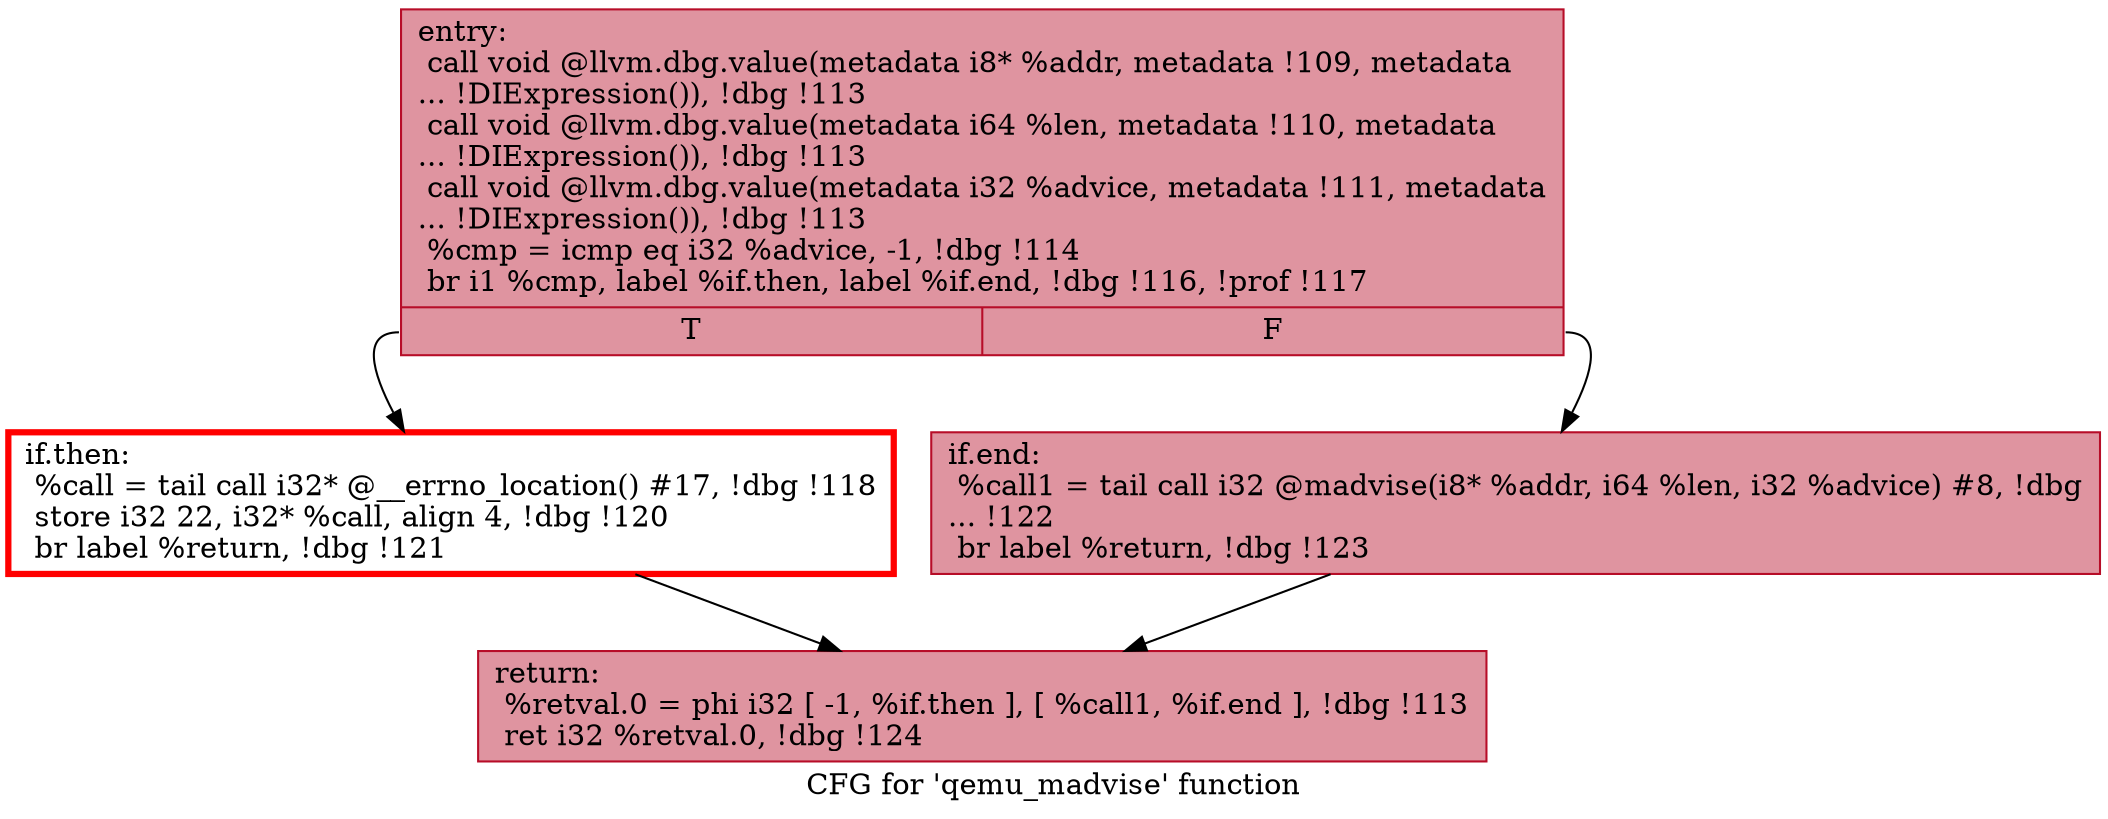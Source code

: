 digraph "CFG for 'qemu_madvise' function" {
	label="CFG for 'qemu_madvise' function";

	Node0x558452715910 [shape=record,color="#b70d28ff", style=filled, fillcolor="#b70d2870",label="{entry:\l  call void @llvm.dbg.value(metadata i8* %addr, metadata !109, metadata\l... !DIExpression()), !dbg !113\l  call void @llvm.dbg.value(metadata i64 %len, metadata !110, metadata\l... !DIExpression()), !dbg !113\l  call void @llvm.dbg.value(metadata i32 %advice, metadata !111, metadata\l... !DIExpression()), !dbg !113\l  %cmp = icmp eq i32 %advice, -1, !dbg !114\l  br i1 %cmp, label %if.then, label %if.end, !dbg !116, !prof !117\l|{<s0>T|<s1>F}}"];
	Node0x558452715910:s0 -> Node0x558452719be0;
	Node0x558452715910:s1 -> Node0x558452719c30;
	Node0x558452719be0 [shape=record,penwidth=3.0, color="red",label="{if.then:                                          \l  %call = tail call i32* @__errno_location() #17, !dbg !118\l  store i32 22, i32* %call, align 4, !dbg !120\l  br label %return, !dbg !121\l}"];
	Node0x558452719be0 -> Node0x558452718580;
	Node0x558452719c30 [shape=record,color="#b70d28ff", style=filled, fillcolor="#b70d2870",label="{if.end:                                           \l  %call1 = tail call i32 @madvise(i8* %addr, i64 %len, i32 %advice) #8, !dbg\l... !122\l  br label %return, !dbg !123\l}"];
	Node0x558452719c30 -> Node0x558452718580;
	Node0x558452718580 [shape=record,color="#b70d28ff", style=filled, fillcolor="#b70d2870",label="{return:                                           \l  %retval.0 = phi i32 [ -1, %if.then ], [ %call1, %if.end ], !dbg !113\l  ret i32 %retval.0, !dbg !124\l}"];
}
